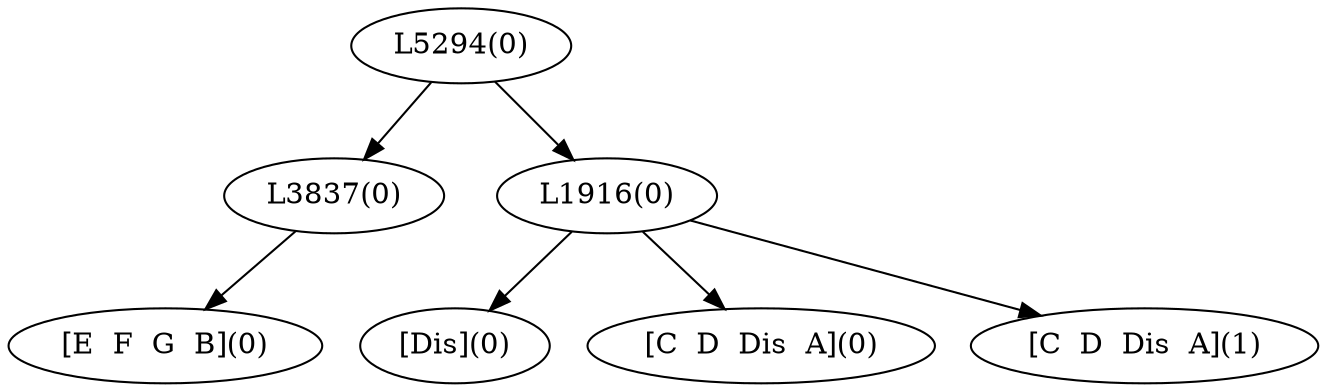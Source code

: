 digraph sample{
"L3837(0)"->"[E  F  G  B](0)"
"L1916(0)"->"[Dis](0)"
"L1916(0)"->"[C  D  Dis  A](0)"
"L1916(0)"->"[C  D  Dis  A](1)"
"L5294(0)"->"L3837(0)"
"L5294(0)"->"L1916(0)"
{rank = min; "L5294(0)"}
{rank = same; "L3837(0)"; "L1916(0)";}
{rank = max; "[C  D  Dis  A](0)"; "[C  D  Dis  A](1)"; "[Dis](0)"; "[E  F  G  B](0)";}
}